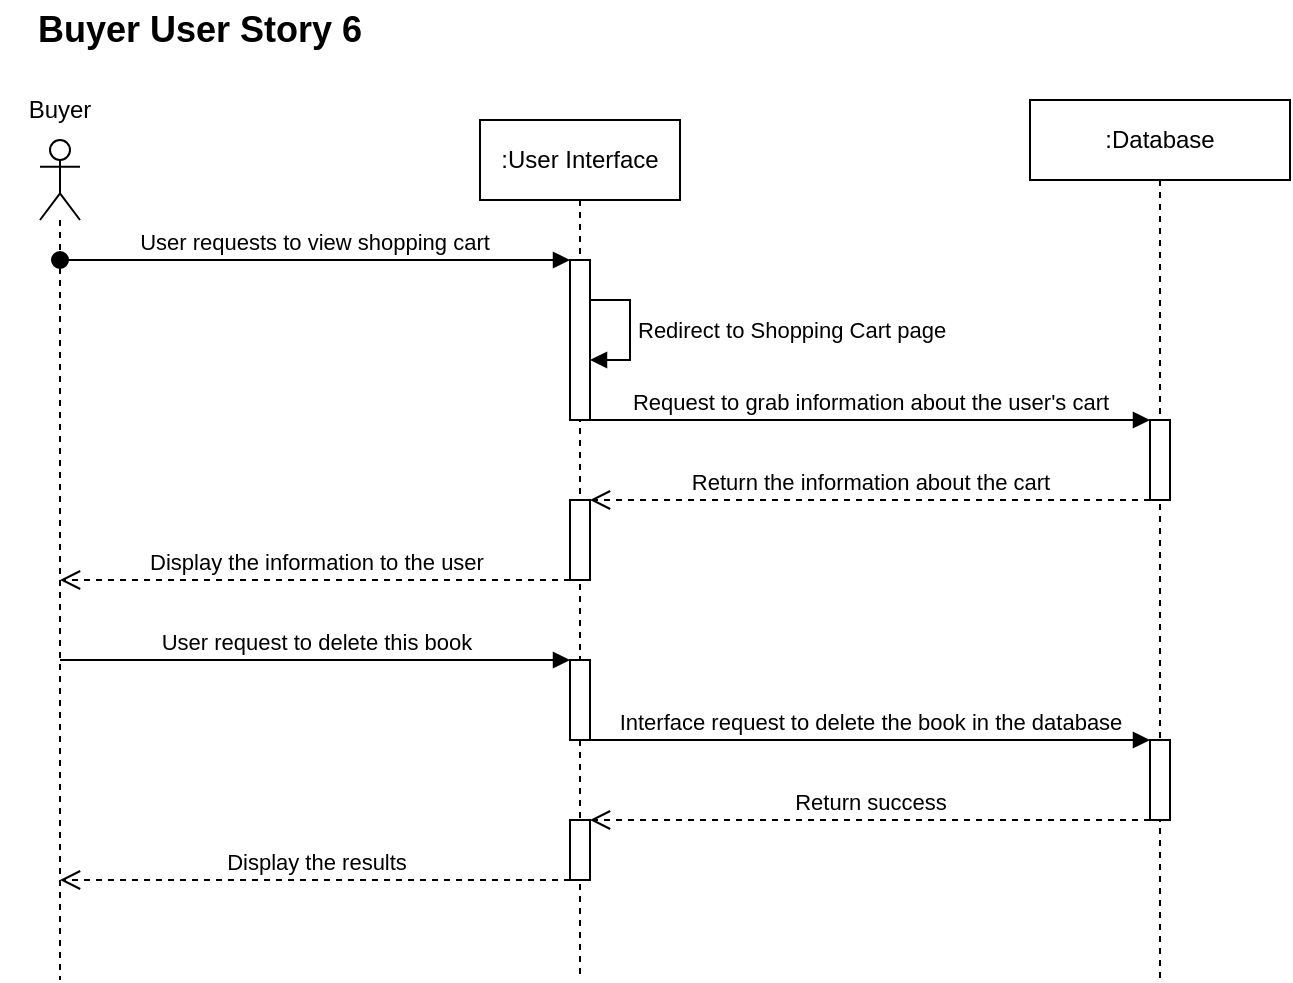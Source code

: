 <mxfile version="21.0.2" type="github">
  <diagram name="Page-1" id="2YBvvXClWsGukQMizWep">
    <mxGraphModel dx="969" dy="-294" grid="1" gridSize="10" guides="1" tooltips="1" connect="1" arrows="1" fold="1" page="1" pageScale="1" pageWidth="1100" pageHeight="850" math="0" shadow="0">
      <root>
        <mxCell id="0" />
        <mxCell id="1" parent="0" />
        <mxCell id="baRGr8AuVAOqppq-ZmzJ-1" value="&lt;span style=&quot;font-size: 18px;&quot;&gt;&lt;b&gt;Buyer User Story 6&lt;/b&gt;&lt;/span&gt;" style="text;strokeColor=none;align=center;fillColor=none;html=1;verticalAlign=middle;whiteSpace=wrap;rounded=0;" parent="1" vertex="1">
          <mxGeometry x="100" y="870" width="190" height="30" as="geometry" />
        </mxCell>
        <mxCell id="pxK90KLyfKn7wupHSkQp-1" value="" style="shape=umlLifeline;perimeter=lifelinePerimeter;whiteSpace=wrap;html=1;container=1;dropTarget=0;collapsible=0;recursiveResize=0;outlineConnect=0;portConstraint=eastwest;newEdgeStyle={&quot;edgeStyle&quot;:&quot;elbowEdgeStyle&quot;,&quot;elbow&quot;:&quot;vertical&quot;,&quot;curved&quot;:0,&quot;rounded&quot;:0};participant=umlActor;" parent="1" vertex="1">
          <mxGeometry x="115" y="940" width="20" height="420" as="geometry" />
        </mxCell>
        <mxCell id="pxK90KLyfKn7wupHSkQp-2" value="Buyer" style="text;strokeColor=none;align=center;fillColor=none;html=1;verticalAlign=middle;whiteSpace=wrap;rounded=0;" parent="1" vertex="1">
          <mxGeometry x="95" y="910" width="60" height="30" as="geometry" />
        </mxCell>
        <mxCell id="pxK90KLyfKn7wupHSkQp-3" value=":User Interface" style="shape=umlLifeline;perimeter=lifelinePerimeter;whiteSpace=wrap;html=1;container=0;dropTarget=0;collapsible=0;recursiveResize=0;outlineConnect=0;portConstraint=eastwest;newEdgeStyle={&quot;edgeStyle&quot;:&quot;elbowEdgeStyle&quot;,&quot;elbow&quot;:&quot;vertical&quot;,&quot;curved&quot;:0,&quot;rounded&quot;:0};" parent="1" vertex="1">
          <mxGeometry x="335" y="930" width="100" height="430" as="geometry" />
        </mxCell>
        <mxCell id="pxK90KLyfKn7wupHSkQp-4" value="" style="html=1;points=[];perimeter=orthogonalPerimeter;outlineConnect=0;targetShapes=umlLifeline;portConstraint=eastwest;newEdgeStyle={&quot;edgeStyle&quot;:&quot;elbowEdgeStyle&quot;,&quot;elbow&quot;:&quot;vertical&quot;,&quot;curved&quot;:0,&quot;rounded&quot;:0};" parent="pxK90KLyfKn7wupHSkQp-3" vertex="1">
          <mxGeometry x="45" y="70" width="10" height="80" as="geometry" />
        </mxCell>
        <mxCell id="pxK90KLyfKn7wupHSkQp-5" value="" style="html=1;points=[];perimeter=orthogonalPerimeter;outlineConnect=0;targetShapes=umlLifeline;portConstraint=eastwest;newEdgeStyle={&quot;edgeStyle&quot;:&quot;elbowEdgeStyle&quot;,&quot;elbow&quot;:&quot;vertical&quot;,&quot;curved&quot;:0,&quot;rounded&quot;:0};" parent="pxK90KLyfKn7wupHSkQp-3" vertex="1">
          <mxGeometry x="45" y="190" width="10" height="40" as="geometry" />
        </mxCell>
        <mxCell id="pxK90KLyfKn7wupHSkQp-11" value="Redirect to Shopping Cart page" style="html=1;align=left;spacingLeft=2;endArrow=block;rounded=0;edgeStyle=orthogonalEdgeStyle;curved=0;rounded=0;" parent="pxK90KLyfKn7wupHSkQp-3" source="pxK90KLyfKn7wupHSkQp-4" target="pxK90KLyfKn7wupHSkQp-4" edge="1">
          <mxGeometry relative="1" as="geometry">
            <mxPoint x="55" y="90" as="sourcePoint" />
            <Array as="points">
              <mxPoint x="75" y="90" />
              <mxPoint x="75" y="120" />
            </Array>
            <mxPoint x="55" y="120" as="targetPoint" />
          </mxGeometry>
        </mxCell>
        <mxCell id="pxK90KLyfKn7wupHSkQp-20" value="" style="html=1;points=[];perimeter=orthogonalPerimeter;outlineConnect=0;targetShapes=umlLifeline;portConstraint=eastwest;newEdgeStyle={&quot;edgeStyle&quot;:&quot;elbowEdgeStyle&quot;,&quot;elbow&quot;:&quot;vertical&quot;,&quot;curved&quot;:0,&quot;rounded&quot;:0};" parent="pxK90KLyfKn7wupHSkQp-3" vertex="1">
          <mxGeometry x="45" y="270" width="10" height="40" as="geometry" />
        </mxCell>
        <mxCell id="pxK90KLyfKn7wupHSkQp-13" value="" style="html=1;points=[];perimeter=orthogonalPerimeter;outlineConnect=0;targetShapes=umlLifeline;portConstraint=eastwest;newEdgeStyle={&quot;edgeStyle&quot;:&quot;elbowEdgeStyle&quot;,&quot;elbow&quot;:&quot;vertical&quot;,&quot;curved&quot;:0,&quot;rounded&quot;:0};" parent="pxK90KLyfKn7wupHSkQp-3" vertex="1">
          <mxGeometry x="45" y="350" width="10" height="30" as="geometry" />
        </mxCell>
        <mxCell id="pxK90KLyfKn7wupHSkQp-9" value="User requests to view shopping cart" style="html=1;verticalAlign=bottom;startArrow=oval;endArrow=block;startSize=8;edgeStyle=elbowEdgeStyle;elbow=vertical;curved=0;rounded=0;" parent="1" source="pxK90KLyfKn7wupHSkQp-1" target="pxK90KLyfKn7wupHSkQp-4" edge="1">
          <mxGeometry x="-0.002" relative="1" as="geometry">
            <mxPoint x="170" y="1000" as="sourcePoint" />
            <mxPoint x="425" y="1000" as="targetPoint" />
            <Array as="points">
              <mxPoint x="270" y="1000" />
            </Array>
            <mxPoint as="offset" />
          </mxGeometry>
        </mxCell>
        <mxCell id="pxK90KLyfKn7wupHSkQp-12" value=":Database" style="shape=umlLifeline;perimeter=lifelinePerimeter;whiteSpace=wrap;html=1;container=0;dropTarget=0;collapsible=0;recursiveResize=0;outlineConnect=0;portConstraint=eastwest;newEdgeStyle={&quot;edgeStyle&quot;:&quot;elbowEdgeStyle&quot;,&quot;elbow&quot;:&quot;vertical&quot;,&quot;curved&quot;:0,&quot;rounded&quot;:0};" parent="1" vertex="1">
          <mxGeometry x="610" y="920" width="130" height="440" as="geometry" />
        </mxCell>
        <mxCell id="pxK90KLyfKn7wupHSkQp-14" value="" style="html=1;points=[];perimeter=orthogonalPerimeter;outlineConnect=0;targetShapes=umlLifeline;portConstraint=eastwest;newEdgeStyle={&quot;edgeStyle&quot;:&quot;elbowEdgeStyle&quot;,&quot;elbow&quot;:&quot;vertical&quot;,&quot;curved&quot;:0,&quot;rounded&quot;:0};" parent="pxK90KLyfKn7wupHSkQp-12" vertex="1">
          <mxGeometry x="60" y="160" width="10" height="40" as="geometry" />
        </mxCell>
        <mxCell id="pxK90KLyfKn7wupHSkQp-22" value="" style="html=1;points=[];perimeter=orthogonalPerimeter;outlineConnect=0;targetShapes=umlLifeline;portConstraint=eastwest;newEdgeStyle={&quot;edgeStyle&quot;:&quot;elbowEdgeStyle&quot;,&quot;elbow&quot;:&quot;vertical&quot;,&quot;curved&quot;:0,&quot;rounded&quot;:0};" parent="pxK90KLyfKn7wupHSkQp-12" vertex="1">
          <mxGeometry x="60" y="320" width="10" height="40" as="geometry" />
        </mxCell>
        <mxCell id="pxK90KLyfKn7wupHSkQp-16" value="Request to grab information about the user&#39;s cart" style="html=1;verticalAlign=bottom;endArrow=block;edgeStyle=elbowEdgeStyle;elbow=vertical;curved=0;rounded=0;" parent="1" source="pxK90KLyfKn7wupHSkQp-4" target="pxK90KLyfKn7wupHSkQp-14" edge="1">
          <mxGeometry width="80" relative="1" as="geometry">
            <mxPoint x="490" y="1080.29" as="sourcePoint" />
            <mxPoint x="570" y="1080.29" as="targetPoint" />
            <Array as="points">
              <mxPoint x="640" y="1080" />
            </Array>
          </mxGeometry>
        </mxCell>
        <mxCell id="pxK90KLyfKn7wupHSkQp-17" value="Return the information about the cart" style="html=1;verticalAlign=bottom;endArrow=open;dashed=1;endSize=8;edgeStyle=elbowEdgeStyle;elbow=vertical;curved=0;rounded=0;" parent="1" source="pxK90KLyfKn7wupHSkQp-14" target="pxK90KLyfKn7wupHSkQp-5" edge="1">
          <mxGeometry relative="1" as="geometry">
            <mxPoint x="560" y="1120.29" as="sourcePoint" />
            <mxPoint x="480" y="1120.29" as="targetPoint" />
            <Array as="points">
              <mxPoint x="450" y="1120" />
            </Array>
          </mxGeometry>
        </mxCell>
        <mxCell id="pxK90KLyfKn7wupHSkQp-18" value="Display the information to the user" style="html=1;verticalAlign=bottom;endArrow=open;dashed=1;endSize=8;edgeStyle=elbowEdgeStyle;elbow=vertical;curved=0;rounded=0;" parent="1" source="pxK90KLyfKn7wupHSkQp-5" target="pxK90KLyfKn7wupHSkQp-1" edge="1">
          <mxGeometry relative="1" as="geometry">
            <mxPoint x="290" y="1160.29" as="sourcePoint" />
            <mxPoint x="210" y="1160.29" as="targetPoint" />
            <Array as="points">
              <mxPoint x="160" y="1160" />
            </Array>
          </mxGeometry>
        </mxCell>
        <mxCell id="pxK90KLyfKn7wupHSkQp-19" value="User request to delete this book" style="html=1;verticalAlign=bottom;endArrow=block;edgeStyle=elbowEdgeStyle;elbow=vertical;curved=0;rounded=0;" parent="1" source="pxK90KLyfKn7wupHSkQp-1" target="pxK90KLyfKn7wupHSkQp-20" edge="1">
          <mxGeometry width="80" relative="1" as="geometry">
            <mxPoint x="200" y="1200" as="sourcePoint" />
            <mxPoint x="280" y="1200" as="targetPoint" />
            <Array as="points">
              <mxPoint x="160" y="1200" />
            </Array>
          </mxGeometry>
        </mxCell>
        <mxCell id="pxK90KLyfKn7wupHSkQp-21" value="Interface request to delete the book in the database" style="html=1;verticalAlign=bottom;endArrow=block;edgeStyle=elbowEdgeStyle;elbow=vertical;curved=0;rounded=0;" parent="1" source="pxK90KLyfKn7wupHSkQp-20" target="pxK90KLyfKn7wupHSkQp-22" edge="1">
          <mxGeometry width="80" relative="1" as="geometry">
            <mxPoint x="500" y="1240.29" as="sourcePoint" />
            <mxPoint x="580" y="1240.29" as="targetPoint" />
            <Array as="points">
              <mxPoint x="620" y="1240" />
            </Array>
          </mxGeometry>
        </mxCell>
        <mxCell id="pxK90KLyfKn7wupHSkQp-23" value="Return success" style="html=1;verticalAlign=bottom;endArrow=open;dashed=1;endSize=8;edgeStyle=elbowEdgeStyle;elbow=vertical;curved=0;rounded=0;" parent="1" source="pxK90KLyfKn7wupHSkQp-22" target="pxK90KLyfKn7wupHSkQp-13" edge="1">
          <mxGeometry relative="1" as="geometry">
            <mxPoint x="530" y="1280.29" as="sourcePoint" />
            <mxPoint x="450" y="1280.29" as="targetPoint" />
            <Array as="points">
              <mxPoint x="510" y="1280" />
              <mxPoint x="600" y="1310" />
            </Array>
          </mxGeometry>
        </mxCell>
        <mxCell id="pxK90KLyfKn7wupHSkQp-24" value="Display the results" style="html=1;verticalAlign=bottom;endArrow=open;dashed=1;endSize=8;edgeStyle=elbowEdgeStyle;elbow=vertical;curved=0;rounded=0;" parent="1" source="pxK90KLyfKn7wupHSkQp-13" target="pxK90KLyfKn7wupHSkQp-1" edge="1">
          <mxGeometry relative="1" as="geometry">
            <mxPoint x="290" y="1310.29" as="sourcePoint" />
            <mxPoint x="210" y="1310.29" as="targetPoint" />
            <Array as="points">
              <mxPoint x="180" y="1310" />
            </Array>
          </mxGeometry>
        </mxCell>
      </root>
    </mxGraphModel>
  </diagram>
</mxfile>
